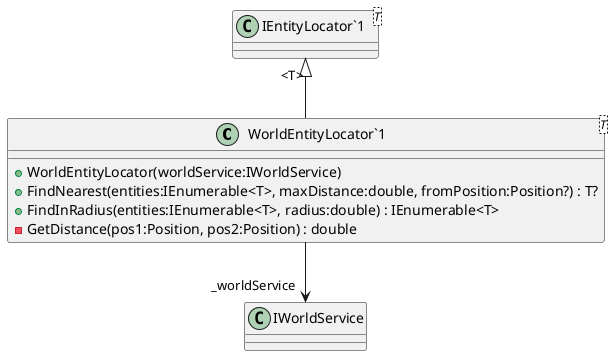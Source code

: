 @startuml
class "WorldEntityLocator`1"<T> {
    + WorldEntityLocator(worldService:IWorldService)
    + FindNearest(entities:IEnumerable<T>, maxDistance:double, fromPosition:Position?) : T?
    + FindInRadius(entities:IEnumerable<T>, radius:double) : IEnumerable<T>
    - GetDistance(pos1:Position, pos2:Position) : double
}
class "IEntityLocator`1"<T> {
}
"IEntityLocator`1" "<T>" <|-- "WorldEntityLocator`1"
"WorldEntityLocator`1" --> "_worldService" IWorldService
@enduml
